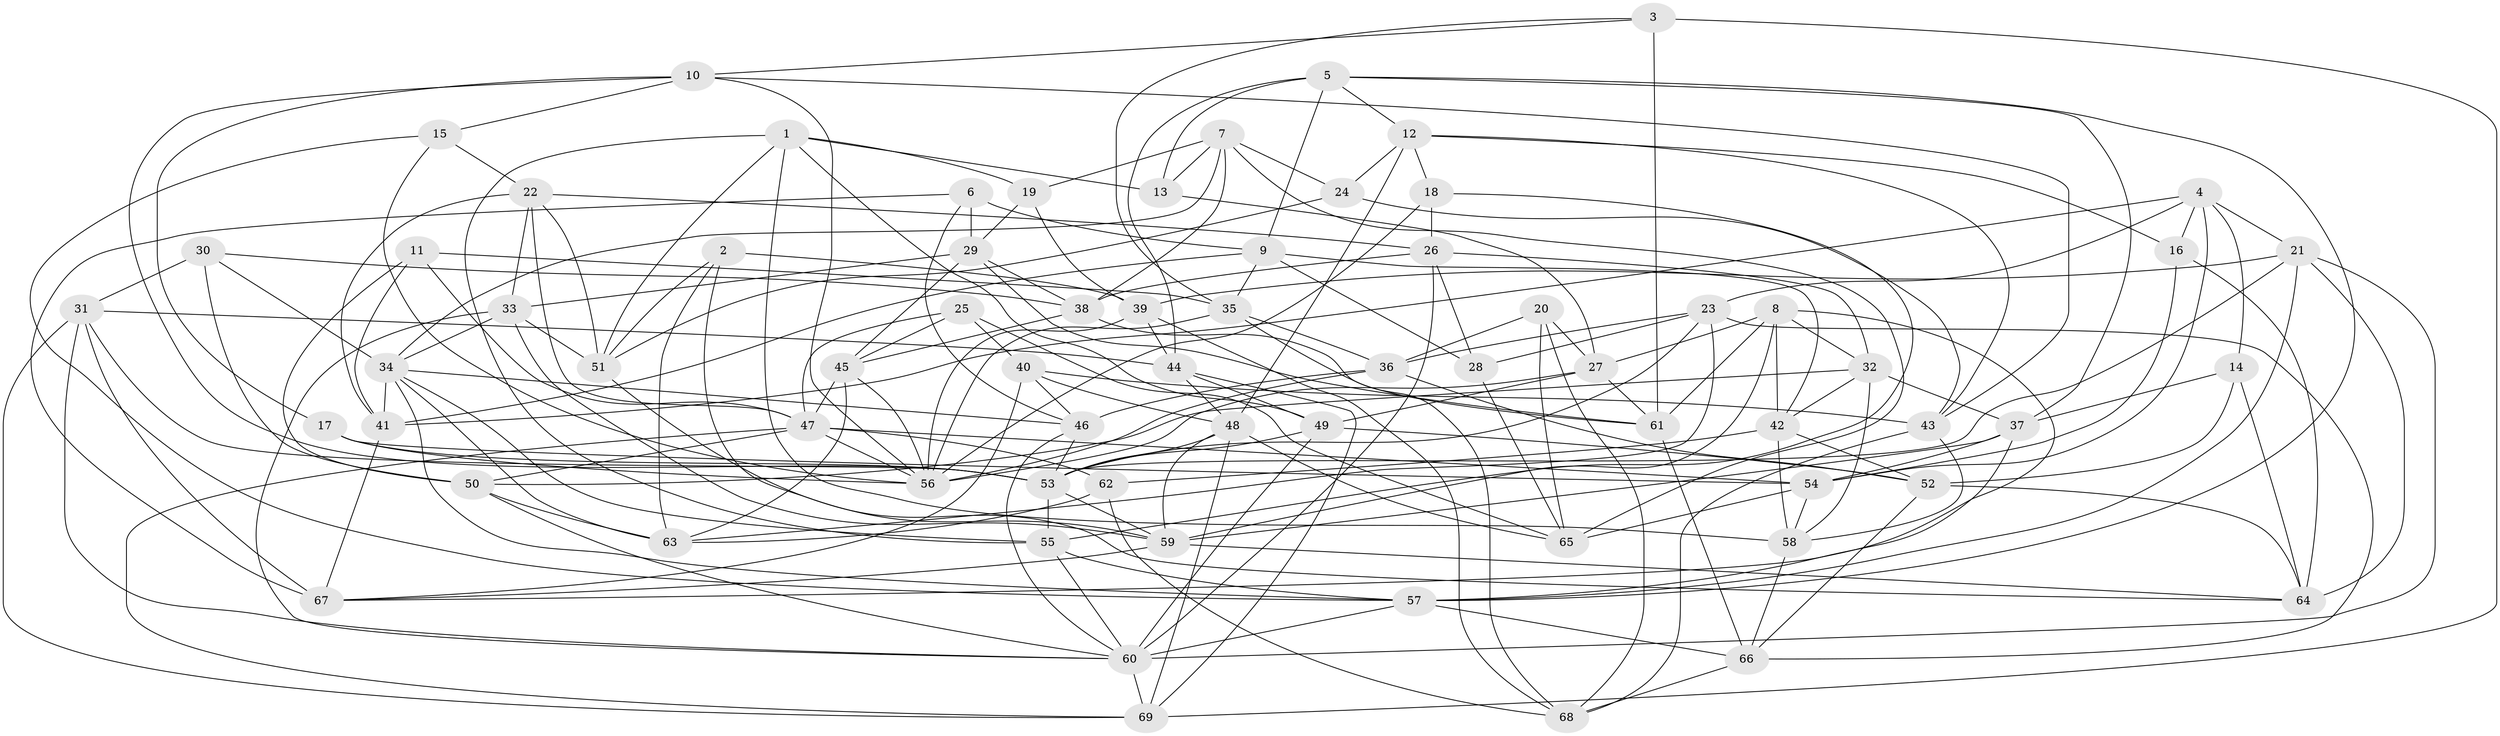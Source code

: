 // original degree distribution, {4: 1.0}
// Generated by graph-tools (version 1.1) at 2025/50/03/09/25 03:50:55]
// undirected, 69 vertices, 201 edges
graph export_dot {
graph [start="1"]
  node [color=gray90,style=filled];
  1;
  2;
  3;
  4;
  5;
  6;
  7;
  8;
  9;
  10;
  11;
  12;
  13;
  14;
  15;
  16;
  17;
  18;
  19;
  20;
  21;
  22;
  23;
  24;
  25;
  26;
  27;
  28;
  29;
  30;
  31;
  32;
  33;
  34;
  35;
  36;
  37;
  38;
  39;
  40;
  41;
  42;
  43;
  44;
  45;
  46;
  47;
  48;
  49;
  50;
  51;
  52;
  53;
  54;
  55;
  56;
  57;
  58;
  59;
  60;
  61;
  62;
  63;
  64;
  65;
  66;
  67;
  68;
  69;
  1 -- 13 [weight=1.0];
  1 -- 19 [weight=1.0];
  1 -- 49 [weight=1.0];
  1 -- 51 [weight=1.0];
  1 -- 55 [weight=1.0];
  1 -- 58 [weight=1.0];
  2 -- 39 [weight=1.0];
  2 -- 51 [weight=1.0];
  2 -- 63 [weight=1.0];
  2 -- 64 [weight=1.0];
  3 -- 10 [weight=1.0];
  3 -- 35 [weight=1.0];
  3 -- 61 [weight=1.0];
  3 -- 69 [weight=1.0];
  4 -- 14 [weight=1.0];
  4 -- 16 [weight=1.0];
  4 -- 21 [weight=1.0];
  4 -- 23 [weight=1.0];
  4 -- 41 [weight=1.0];
  4 -- 54 [weight=1.0];
  5 -- 9 [weight=1.0];
  5 -- 12 [weight=1.0];
  5 -- 13 [weight=1.0];
  5 -- 37 [weight=1.0];
  5 -- 44 [weight=1.0];
  5 -- 57 [weight=1.0];
  6 -- 9 [weight=1.0];
  6 -- 29 [weight=1.0];
  6 -- 46 [weight=1.0];
  6 -- 67 [weight=1.0];
  7 -- 13 [weight=1.0];
  7 -- 19 [weight=1.0];
  7 -- 24 [weight=1.0];
  7 -- 34 [weight=1.0];
  7 -- 38 [weight=1.0];
  7 -- 65 [weight=1.0];
  8 -- 27 [weight=1.0];
  8 -- 32 [weight=1.0];
  8 -- 42 [weight=1.0];
  8 -- 59 [weight=1.0];
  8 -- 61 [weight=1.0];
  8 -- 67 [weight=1.0];
  9 -- 28 [weight=1.0];
  9 -- 35 [weight=1.0];
  9 -- 41 [weight=1.0];
  9 -- 42 [weight=1.0];
  10 -- 15 [weight=1.0];
  10 -- 17 [weight=1.0];
  10 -- 43 [weight=1.0];
  10 -- 53 [weight=1.0];
  10 -- 56 [weight=1.0];
  11 -- 35 [weight=1.0];
  11 -- 41 [weight=1.0];
  11 -- 47 [weight=1.0];
  11 -- 50 [weight=1.0];
  12 -- 16 [weight=1.0];
  12 -- 18 [weight=1.0];
  12 -- 24 [weight=1.0];
  12 -- 43 [weight=1.0];
  12 -- 48 [weight=1.0];
  13 -- 27 [weight=1.0];
  14 -- 37 [weight=1.0];
  14 -- 52 [weight=1.0];
  14 -- 64 [weight=1.0];
  15 -- 22 [weight=1.0];
  15 -- 56 [weight=1.0];
  15 -- 57 [weight=1.0];
  16 -- 54 [weight=1.0];
  16 -- 64 [weight=1.0];
  17 -- 53 [weight=1.0];
  17 -- 54 [weight=1.0];
  17 -- 56 [weight=1.0];
  18 -- 26 [weight=1.0];
  18 -- 55 [weight=1.0];
  18 -- 56 [weight=1.0];
  19 -- 29 [weight=1.0];
  19 -- 39 [weight=1.0];
  20 -- 27 [weight=1.0];
  20 -- 36 [weight=1.0];
  20 -- 65 [weight=1.0];
  20 -- 68 [weight=1.0];
  21 -- 39 [weight=1.0];
  21 -- 53 [weight=1.0];
  21 -- 57 [weight=1.0];
  21 -- 60 [weight=1.0];
  21 -- 64 [weight=1.0];
  22 -- 26 [weight=1.0];
  22 -- 33 [weight=1.0];
  22 -- 41 [weight=1.0];
  22 -- 47 [weight=1.0];
  22 -- 51 [weight=1.0];
  23 -- 28 [weight=1.0];
  23 -- 36 [weight=1.0];
  23 -- 53 [weight=1.0];
  23 -- 63 [weight=1.0];
  23 -- 66 [weight=1.0];
  24 -- 43 [weight=1.0];
  24 -- 51 [weight=1.0];
  25 -- 40 [weight=1.0];
  25 -- 45 [weight=1.0];
  25 -- 47 [weight=1.0];
  25 -- 65 [weight=1.0];
  26 -- 28 [weight=1.0];
  26 -- 32 [weight=1.0];
  26 -- 38 [weight=1.0];
  26 -- 60 [weight=1.0];
  27 -- 49 [weight=1.0];
  27 -- 56 [weight=1.0];
  27 -- 61 [weight=1.0];
  28 -- 65 [weight=1.0];
  29 -- 33 [weight=1.0];
  29 -- 38 [weight=1.0];
  29 -- 45 [weight=1.0];
  29 -- 61 [weight=1.0];
  30 -- 31 [weight=1.0];
  30 -- 34 [weight=1.0];
  30 -- 38 [weight=1.0];
  30 -- 50 [weight=1.0];
  31 -- 44 [weight=1.0];
  31 -- 53 [weight=1.0];
  31 -- 60 [weight=1.0];
  31 -- 67 [weight=1.0];
  31 -- 69 [weight=1.0];
  32 -- 37 [weight=1.0];
  32 -- 42 [weight=1.0];
  32 -- 50 [weight=1.0];
  32 -- 58 [weight=1.0];
  33 -- 34 [weight=1.0];
  33 -- 51 [weight=1.0];
  33 -- 59 [weight=1.0];
  33 -- 60 [weight=1.0];
  34 -- 41 [weight=1.0];
  34 -- 46 [weight=1.0];
  34 -- 55 [weight=1.0];
  34 -- 57 [weight=1.0];
  34 -- 63 [weight=1.0];
  35 -- 36 [weight=1.0];
  35 -- 56 [weight=1.0];
  35 -- 68 [weight=1.0];
  36 -- 46 [weight=1.0];
  36 -- 52 [weight=1.0];
  36 -- 56 [weight=1.0];
  37 -- 54 [weight=1.0];
  37 -- 57 [weight=1.0];
  37 -- 59 [weight=1.0];
  38 -- 45 [weight=1.0];
  38 -- 61 [weight=1.0];
  39 -- 44 [weight=1.0];
  39 -- 56 [weight=1.0];
  39 -- 68 [weight=1.0];
  40 -- 43 [weight=1.0];
  40 -- 46 [weight=1.0];
  40 -- 48 [weight=2.0];
  40 -- 67 [weight=1.0];
  41 -- 67 [weight=1.0];
  42 -- 52 [weight=1.0];
  42 -- 58 [weight=1.0];
  42 -- 62 [weight=1.0];
  43 -- 58 [weight=1.0];
  43 -- 68 [weight=1.0];
  44 -- 48 [weight=1.0];
  44 -- 49 [weight=1.0];
  44 -- 69 [weight=1.0];
  45 -- 47 [weight=1.0];
  45 -- 56 [weight=1.0];
  45 -- 63 [weight=1.0];
  46 -- 53 [weight=1.0];
  46 -- 60 [weight=1.0];
  47 -- 50 [weight=1.0];
  47 -- 54 [weight=2.0];
  47 -- 56 [weight=1.0];
  47 -- 62 [weight=1.0];
  47 -- 69 [weight=1.0];
  48 -- 53 [weight=1.0];
  48 -- 59 [weight=1.0];
  48 -- 65 [weight=1.0];
  48 -- 69 [weight=1.0];
  49 -- 52 [weight=1.0];
  49 -- 53 [weight=1.0];
  49 -- 60 [weight=1.0];
  50 -- 60 [weight=1.0];
  50 -- 63 [weight=1.0];
  51 -- 59 [weight=1.0];
  52 -- 64 [weight=1.0];
  52 -- 66 [weight=1.0];
  53 -- 55 [weight=1.0];
  53 -- 59 [weight=1.0];
  54 -- 58 [weight=1.0];
  54 -- 65 [weight=1.0];
  55 -- 57 [weight=1.0];
  55 -- 60 [weight=1.0];
  57 -- 60 [weight=1.0];
  57 -- 66 [weight=1.0];
  58 -- 66 [weight=1.0];
  59 -- 64 [weight=1.0];
  59 -- 67 [weight=1.0];
  60 -- 69 [weight=1.0];
  61 -- 66 [weight=1.0];
  62 -- 63 [weight=1.0];
  62 -- 68 [weight=1.0];
  66 -- 68 [weight=1.0];
}
